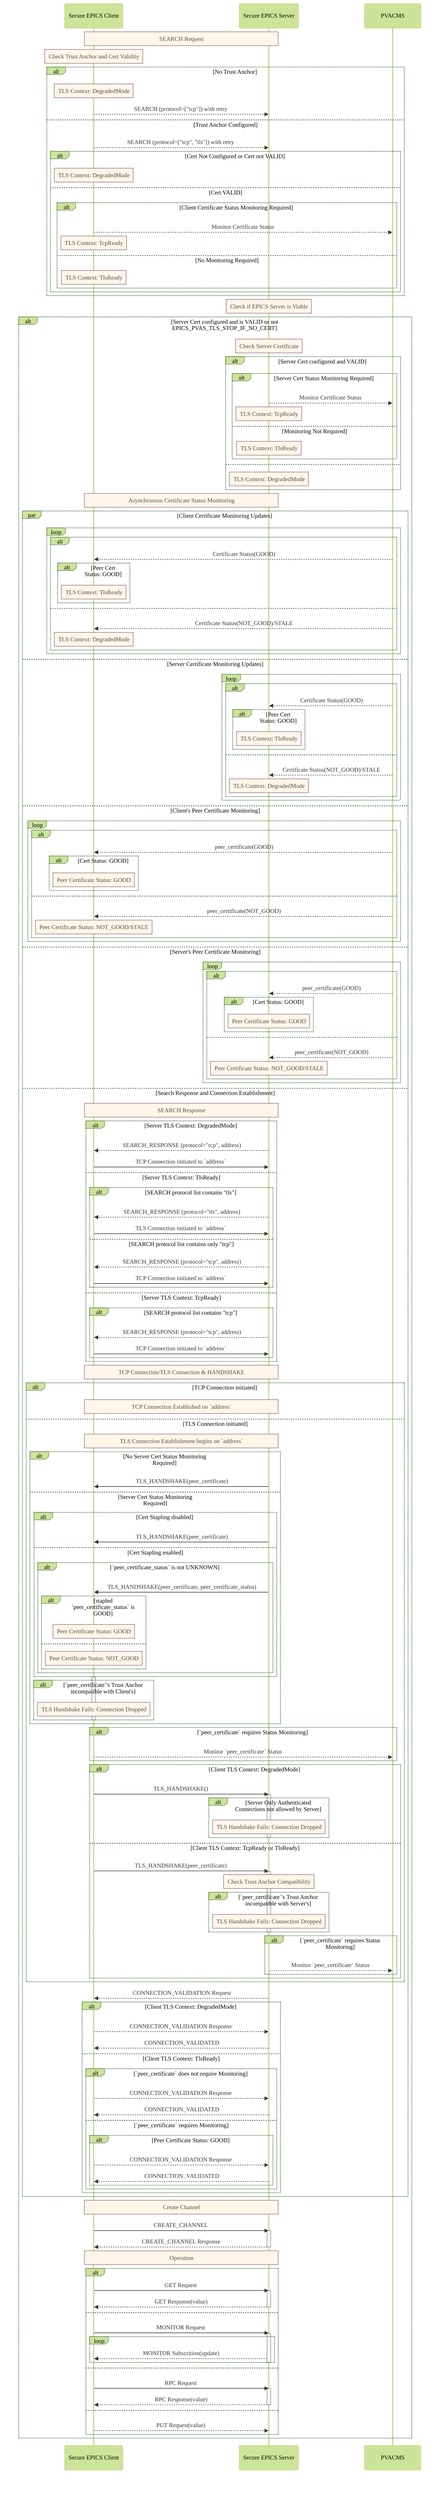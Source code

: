 %%{init: {
    'theme': 'forest',
    'themeVariables': {
        'noteBkgColor': '#fff6e9',
        'noteBorderColor': '#7c334f',
        'noteTextColor': '#544943',
        'fontFamily': 'Georgia Serif',
        'fontSize': '12px',
        'messageFontSize': '12px',
        'noteFontSize': '12px',
        'actorFontSize': '14px',
        'width': 1200,
        'boxMargin': 20,
        'messageMargin': 40
    }
}}%%
sequenceDiagram
    participant Agent as Secure EPICS Client
    participant Peer as Secure EPICS Server
    participant PVACMS as PVACMS

    Note over Agent,Peer: SEARCH Request
    %% Trust Validation Phase
    Note over Agent: Check Trust Anchor and Cert Validity
    alt No Trust Anchor
        Note over Agent: TLS Context: DegradedMode
        Agent-->>Peer: SEARCH (protocol=["tcp"]) with retry
    else Trust Anchor Configured
        Agent-->>Peer: SEARCH (protocol=["tcp", "tls"]) with retry
        alt Cert Not Configured or Cert not VALID
            Note over Agent: TLS Context: DegradedMode
        else Cert VALID
            alt Client Certificate Status Monitoring Required
                Agent-->>PVACMS: Monitor Certificate Status
                Note over Agent: TLS Context: TcpReady
            else No Monitoring Required
                Note over Agent: TLS Context: TlsReady
            end
        end
    end

    % Check Server Phase
    Note over Peer: Check if EPICS Server is Viable
    alt Server Cert configured and is VALID or not EPICS_PVAS_TLS_STOP_IF_NO_CERT
        Note over Peer: Check Server Certificate
        alt Server Cert configured and VALID
            alt Server Cert Status Monitoring Required
                Peer-->>PVACMS: Monitor Certificate Status
                Note over Peer: TLS Context: TcpReady
            else Monitoring Not Required
                Note over Peer: TLS Context: TlsReady
            end
        else
            Note over Peer: TLS Context: DegradedMode
        end

        Note over Agent,Peer: Asynchronous Certificate Status Monitoring
        par Client Certificate Monitoring Updates
            loop
                alt
                    PVACMS-->>Agent: Certificate Status(GOOD)
                    alt Peer Cert Status: GOOD
                        Note over Agent: TLS Context: TlsReady
                    end
                else
                    PVACMS-->>Agent: Certificate Status(NOT_GOOD)/STALE
                    Note over Agent: TLS Context: DegradedMode
                end
            end
        and Server Certificate Monitoring Updates
            loop
                alt
                    PVACMS-->>Peer: Certificate Status(GOOD)
                    alt Peer Cert Status: GOOD
                        Note over Peer: TLS Context: TlsReady
                    end
                else
                    PVACMS-->>Peer: Certificate Status(NOT_GOOD)/STALE
                    Note over Peer: TLS Context: DegradedMode
                end
            end
        and Client's Peer Certificate Monitoring
            loop
                alt
                    PVACMS-->>Agent: peer_certificate(GOOD)
                    alt Cert Status: GOOD
                        Note over Agent: Peer Certificate Status: GOOD
                    end
                else
                    PVACMS-->>Agent: peer_certificate(NOT_GOOD)
                    Note over Agent: Peer Certificate Status: NOT_GOOD/STALE
                end
            end
        and Server's Peer Certificate Monitoring
            loop
                alt
                    PVACMS-->>Peer: peer_certificate(GOOD)
                    alt Cert Status: GOOD
                        Note over Peer: Peer Certificate Status: GOOD
                    end
                else
                    PVACMS-->>Peer: peer_certificate(NOT_GOOD)
                    Note over Peer: Peer Certificate Status: NOT_GOOD/STALE
                end
            end
        and Search Response and Connection Establishment

            Note over Agent,Peer: SEARCH Response
            %% Server Response determination Phase
            alt Server TLS Context: DegradedMode
                Peer-->>Agent: SEARCH_RESPONSE (protocol="tcp", address)
                Agent->>Peer: TCP Connection initiated to `address`
            else Server TLS Context: TlsReady
                alt SEARCH protocol list contains "tls"
                    Peer-->>Agent: SEARCH_RESPONSE (protocol="tls", address)
                    Agent->>Peer: TLS Connection initiated to `address`
                else SEARCH protocol list contains only "tcp"
                    Peer-->>Agent: SEARCH_RESPONSE (protocol="tcp", address)
                    Agent->>Peer: TCP Connection initiated to `address`
                end
            else Server TLS Context: TcpReady
                alt SEARCH protocol list contains "tcp"
                    Peer-->>Agent: SEARCH_RESPONSE (protocol="tcp", address)
                    Agent->>Peer: TCP Connection initiated to `address`
                end
            end

            % Connection and Handshake Phase
            Note over Agent,Peer: TCP Connection/TLS Connection & HANDSHAKE
            alt TCP Connection initiated
                Note over Agent, Peer: TCP Connection Established on `address`
            else TLS Connection initiated
                Note over Agent,Peer: TLS Connection Establishment begins on `address`
                alt No Server Cert Status Monitoring Required
                    Peer->>Agent: TLS_HANDSHAKE(peer_certificate)
                else Server Cert Status Monitoring Required
                    alt Cert Stapling disabled
                        Peer->>Agent: TLS_HANDSHAKE(peer_certificate)
                    else Cert Stapling enabled
                        alt `peer_certificate_status` is not UNKNOWN
                            Peer->>Agent: TLS_HANDSHAKE(peer_certificate, peer_certificate_status)
                            alt stapled `peer_certificate_status` is GOOD
                                Note over Agent: Peer Certificate Status: GOOD
                            else
                                Note over Agent: Peer Certificate Status: NOT_GOOD
                            end
                        end
                    end
                    activate Agent
                    alt `peer_certificate`'s Trust Anchor incompatible with Client's
                        Note over Agent: TLS Handshake Fails: Connection Dropped
                    end
                    deactivate Agent
                end

                alt `peer_certificate` requires Status Monitoring
                    Agent-->>PVACMS: Monitor `peer_certificate` Status
                end

                alt Client TLS Context: DegradedMode
                    Agent->>Peer: TLS_HANDSHAKE()
                    activate Peer
                    alt Server Only Authenticated Connections not allowed by Server
                        Note over Peer: TLS Handshake Fails: Connection Dropped
                    end
                    deactivate Peer
                else Client TLS Context: TcpReady or TlsReady
                    Agent->>Peer: TLS_HANDSHAKE(peer_certificate)
                    activate Peer
                    Note over Peer: Check Trust Anchor Compatibility
                    alt `peer_certificate`'s Trust Anchor incompatible with Server's
                        Note over Peer: TLS Handshake Fails: Connection Dropped
                    end
                    deactivate Peer
                    alt `peer_certificate` requires Status Monitoring
                        Peer-->>PVACMS: Monitor `peer_certificate` Status
                    end
                end
            end

            %% Connection Validation Phase
            Peer-->>Agent: CONNECTION_VALIDATION Request
            alt Client TLS Context: DegradedMode
                Agent-->>Peer: CONNECTION_VALIDATION Response
                Peer-->>Agent: CONNECTION_VALIDATED
            else Client TLS Context: TlsReady
                alt `peer_certificate` does not require Monitoring
                    Agent-->>Peer: CONNECTION_VALIDATION Response
                    Peer-->>Agent: CONNECTION_VALIDATED
                else `peer_certificate` requires Monitoring
                    alt Peer Certificate Status: GOOD
                        Agent-->>Peer: CONNECTION_VALIDATION Response
                        Peer-->>Agent: CONNECTION_VALIDATED
                    end
                end
            end

        end

        Note over Agent,Peer: Create Channel
        %% Channel Creation
        Agent->>Peer: CREATE_CHANNEL
        activate Peer
        Peer-->>Agent: CREATE_CHANNEL Response
        deactivate Peer

        Note over Agent,Peer: Operation
        %% Operations
        alt
            Agent->>Peer: GET Request
            activate Peer
            Peer-->>Agent: GET Response(value)
            deactivate Peer
        else
            Agent->>Peer: MONITOR Request
            activate Peer
            loop
                Peer-->>Agent: MONITOR Subscrition(update)
            end
            deactivate Peer
        else
            Agent->>Peer: RPC Request
            activate Peer
            Peer-->>Agent: RPC Response(value)
            deactivate Peer
        else
            Agent-->>Peer: PUT Request(value)
        end
    end